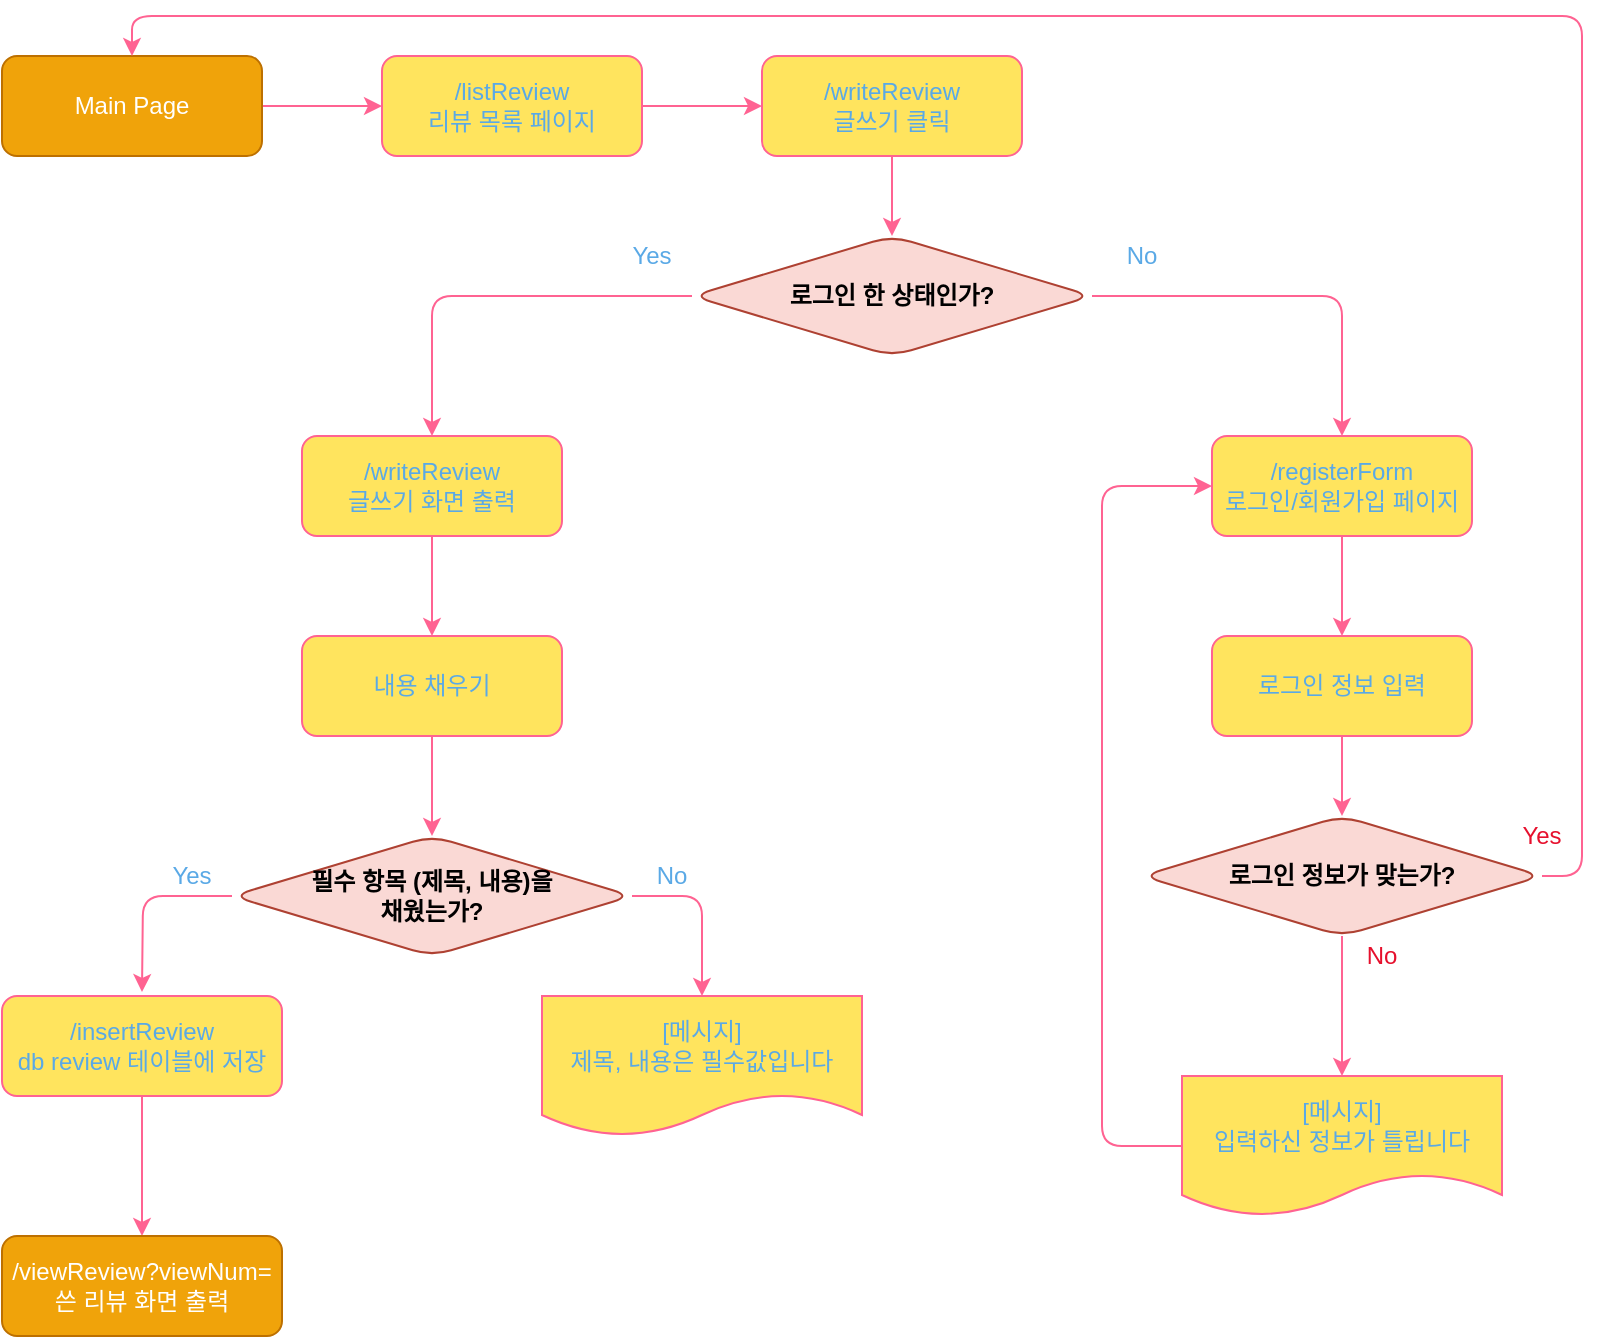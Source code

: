 <mxfile version="14.5.1" type="github">
  <diagram id="UY1_xnJlmm_mxKHXS37K" name="Page-1">
    <mxGraphModel dx="868" dy="1619" grid="1" gridSize="10" guides="1" tooltips="1" connect="1" arrows="1" fold="1" page="1" pageScale="1" pageWidth="827" pageHeight="1169" math="0" shadow="0">
      <root>
        <mxCell id="0" />
        <mxCell id="1" parent="0" />
        <mxCell id="xXubACW7Bdz9uAkp6EA7-20" value="" style="edgeStyle=orthogonalEdgeStyle;sketch=0;orthogonalLoop=1;jettySize=auto;html=1;strokeColor=#FF6392;fontColor=#5AA9E6;" edge="1" parent="1" source="xXubACW7Bdz9uAkp6EA7-1" target="xXubACW7Bdz9uAkp6EA7-2">
          <mxGeometry relative="1" as="geometry" />
        </mxCell>
        <mxCell id="xXubACW7Bdz9uAkp6EA7-1" value="Main Page" style="whiteSpace=wrap;html=1;rounded=1;fillColor=#f0a30a;strokeColor=#BD7000;fontColor=#ffffff;" vertex="1" parent="1">
          <mxGeometry x="30" y="-1080" width="130" height="50" as="geometry" />
        </mxCell>
        <mxCell id="xXubACW7Bdz9uAkp6EA7-21" value="" style="edgeStyle=orthogonalEdgeStyle;sketch=0;orthogonalLoop=1;jettySize=auto;html=1;strokeColor=#FF6392;fontColor=#5AA9E6;" edge="1" parent="1" source="xXubACW7Bdz9uAkp6EA7-2" target="xXubACW7Bdz9uAkp6EA7-3">
          <mxGeometry relative="1" as="geometry" />
        </mxCell>
        <mxCell id="xXubACW7Bdz9uAkp6EA7-2" value="/listReview&lt;br&gt;리뷰 목록 페이지" style="whiteSpace=wrap;html=1;rounded=1;fillColor=#FFE45E;strokeColor=#FF6392;fontColor=#5AA9E6;" vertex="1" parent="1">
          <mxGeometry x="220" y="-1080" width="130" height="50" as="geometry" />
        </mxCell>
        <mxCell id="xXubACW7Bdz9uAkp6EA7-22" value="" style="edgeStyle=orthogonalEdgeStyle;sketch=0;orthogonalLoop=1;jettySize=auto;html=1;strokeColor=#FF6392;fontColor=#5AA9E6;" edge="1" parent="1" source="xXubACW7Bdz9uAkp6EA7-3" target="xXubACW7Bdz9uAkp6EA7-4">
          <mxGeometry relative="1" as="geometry" />
        </mxCell>
        <mxCell id="xXubACW7Bdz9uAkp6EA7-3" value="/writeReview&lt;br&gt;글쓰기 클릭" style="whiteSpace=wrap;html=1;rounded=1;fillColor=#FFE45E;strokeColor=#FF6392;fontColor=#5AA9E6;" vertex="1" parent="1">
          <mxGeometry x="410" y="-1080" width="130" height="50" as="geometry" />
        </mxCell>
        <mxCell id="xXubACW7Bdz9uAkp6EA7-13" style="edgeStyle=orthogonalEdgeStyle;sketch=0;orthogonalLoop=1;jettySize=auto;html=1;exitX=0;exitY=0.5;exitDx=0;exitDy=0;entryX=0.5;entryY=0;entryDx=0;entryDy=0;strokeColor=#FF6392;fontColor=#5AA9E6;" edge="1" parent="1" source="xXubACW7Bdz9uAkp6EA7-4" target="xXubACW7Bdz9uAkp6EA7-5">
          <mxGeometry relative="1" as="geometry" />
        </mxCell>
        <mxCell id="xXubACW7Bdz9uAkp6EA7-14" style="edgeStyle=orthogonalEdgeStyle;sketch=0;orthogonalLoop=1;jettySize=auto;html=1;exitX=1;exitY=0.5;exitDx=0;exitDy=0;entryX=0.5;entryY=0;entryDx=0;entryDy=0;strokeColor=#FF6392;fontColor=#5AA9E6;" edge="1" parent="1" source="xXubACW7Bdz9uAkp6EA7-4" target="xXubACW7Bdz9uAkp6EA7-6">
          <mxGeometry relative="1" as="geometry" />
        </mxCell>
        <mxCell id="xXubACW7Bdz9uAkp6EA7-4" value="로그인 한 상태인가?" style="rhombus;whiteSpace=wrap;html=1;rounded=1;fillColor=#fad9d5;strokeColor=#ae4132;fontStyle=1" vertex="1" parent="1">
          <mxGeometry x="375" y="-990" width="200" height="60" as="geometry" />
        </mxCell>
        <mxCell id="xXubACW7Bdz9uAkp6EA7-23" value="" style="edgeStyle=orthogonalEdgeStyle;sketch=0;orthogonalLoop=1;jettySize=auto;html=1;strokeColor=#FF6392;fontColor=#5AA9E6;" edge="1" parent="1" source="xXubACW7Bdz9uAkp6EA7-5" target="xXubACW7Bdz9uAkp6EA7-7">
          <mxGeometry relative="1" as="geometry" />
        </mxCell>
        <mxCell id="xXubACW7Bdz9uAkp6EA7-5" value="/writeReview&lt;br&gt;글쓰기 화면 출력" style="whiteSpace=wrap;html=1;rounded=1;fillColor=#FFE45E;strokeColor=#FF6392;fontColor=#5AA9E6;" vertex="1" parent="1">
          <mxGeometry x="180" y="-890" width="130" height="50" as="geometry" />
        </mxCell>
        <mxCell id="xXubACW7Bdz9uAkp6EA7-24" value="" style="edgeStyle=orthogonalEdgeStyle;sketch=0;orthogonalLoop=1;jettySize=auto;html=1;strokeColor=#FF6392;fontColor=#5AA9E6;" edge="1" parent="1" source="xXubACW7Bdz9uAkp6EA7-6" target="xXubACW7Bdz9uAkp6EA7-15">
          <mxGeometry relative="1" as="geometry" />
        </mxCell>
        <mxCell id="xXubACW7Bdz9uAkp6EA7-6" value="/registerForm&lt;br&gt;로그인/회원가입 페이지" style="whiteSpace=wrap;html=1;rounded=1;fillColor=#FFE45E;strokeColor=#FF6392;fontColor=#5AA9E6;" vertex="1" parent="1">
          <mxGeometry x="635" y="-890" width="130" height="50" as="geometry" />
        </mxCell>
        <mxCell id="xXubACW7Bdz9uAkp6EA7-26" value="" style="edgeStyle=orthogonalEdgeStyle;sketch=0;orthogonalLoop=1;jettySize=auto;html=1;strokeColor=#FF6392;fontColor=#5AA9E6;" edge="1" parent="1" source="xXubACW7Bdz9uAkp6EA7-7" target="xXubACW7Bdz9uAkp6EA7-8">
          <mxGeometry relative="1" as="geometry" />
        </mxCell>
        <mxCell id="xXubACW7Bdz9uAkp6EA7-7" value="내용 채우기" style="whiteSpace=wrap;html=1;rounded=1;fillColor=#FFE45E;strokeColor=#FF6392;fontColor=#5AA9E6;" vertex="1" parent="1">
          <mxGeometry x="180" y="-790" width="130" height="50" as="geometry" />
        </mxCell>
        <mxCell id="xXubACW7Bdz9uAkp6EA7-27" style="edgeStyle=orthogonalEdgeStyle;sketch=0;orthogonalLoop=1;jettySize=auto;html=1;exitX=0;exitY=0.5;exitDx=0;exitDy=0;strokeColor=#FF6392;fontColor=#5AA9E6;" edge="1" parent="1" source="xXubACW7Bdz9uAkp6EA7-8">
          <mxGeometry relative="1" as="geometry">
            <mxPoint x="100" y="-612" as="targetPoint" />
          </mxGeometry>
        </mxCell>
        <mxCell id="xXubACW7Bdz9uAkp6EA7-28" style="edgeStyle=orthogonalEdgeStyle;sketch=0;orthogonalLoop=1;jettySize=auto;html=1;exitX=1;exitY=0.5;exitDx=0;exitDy=0;strokeColor=#FF6392;fontColor=#5AA9E6;" edge="1" parent="1" source="xXubACW7Bdz9uAkp6EA7-8" target="xXubACW7Bdz9uAkp6EA7-11">
          <mxGeometry relative="1" as="geometry" />
        </mxCell>
        <mxCell id="xXubACW7Bdz9uAkp6EA7-8" value="필수 항목 (제목, 내용)을&lt;br&gt;채웠는가?" style="rhombus;whiteSpace=wrap;html=1;rounded=1;fillColor=#fad9d5;strokeColor=#ae4132;fontStyle=1" vertex="1" parent="1">
          <mxGeometry x="145" y="-690" width="200" height="60" as="geometry" />
        </mxCell>
        <mxCell id="xXubACW7Bdz9uAkp6EA7-29" style="edgeStyle=orthogonalEdgeStyle;sketch=0;orthogonalLoop=1;jettySize=auto;html=1;exitX=0.5;exitY=1;exitDx=0;exitDy=0;entryX=0.5;entryY=0;entryDx=0;entryDy=0;strokeColor=#FF6392;fontColor=#5AA9E6;" edge="1" parent="1" source="xXubACW7Bdz9uAkp6EA7-9" target="xXubACW7Bdz9uAkp6EA7-12">
          <mxGeometry relative="1" as="geometry" />
        </mxCell>
        <mxCell id="xXubACW7Bdz9uAkp6EA7-9" value="/insertReview&lt;br&gt;db review 테이블에 저장" style="whiteSpace=wrap;html=1;rounded=1;fillColor=#FFE45E;strokeColor=#FF6392;fontColor=#5AA9E6;" vertex="1" parent="1">
          <mxGeometry x="30" y="-610" width="140" height="50" as="geometry" />
        </mxCell>
        <mxCell id="xXubACW7Bdz9uAkp6EA7-11" value="[메시지]&lt;br&gt;제목, 내용은 필수값입니다" style="shape=document;whiteSpace=wrap;html=1;boundedLbl=1;rounded=1;fillColor=#FFE45E;strokeColor=#FF6392;fontColor=#5AA9E6;" vertex="1" parent="1">
          <mxGeometry x="300" y="-610" width="160" height="70" as="geometry" />
        </mxCell>
        <mxCell id="xXubACW7Bdz9uAkp6EA7-12" value="/viewReview?viewNum=&lt;br&gt;쓴 리뷰 화면 출력" style="whiteSpace=wrap;html=1;rounded=1;fillColor=#f0a30a;strokeColor=#BD7000;fontColor=#ffffff;" vertex="1" parent="1">
          <mxGeometry x="30" y="-490" width="140" height="50" as="geometry" />
        </mxCell>
        <mxCell id="xXubACW7Bdz9uAkp6EA7-25" value="" style="edgeStyle=orthogonalEdgeStyle;sketch=0;orthogonalLoop=1;jettySize=auto;html=1;strokeColor=#FF6392;fontColor=#5AA9E6;" edge="1" parent="1" source="xXubACW7Bdz9uAkp6EA7-15" target="xXubACW7Bdz9uAkp6EA7-16">
          <mxGeometry relative="1" as="geometry" />
        </mxCell>
        <mxCell id="xXubACW7Bdz9uAkp6EA7-15" value="로그인 정보 입력" style="whiteSpace=wrap;html=1;rounded=1;fillColor=#FFE45E;strokeColor=#FF6392;fontColor=#5AA9E6;" vertex="1" parent="1">
          <mxGeometry x="635" y="-790" width="130" height="50" as="geometry" />
        </mxCell>
        <mxCell id="xXubACW7Bdz9uAkp6EA7-30" value="" style="edgeStyle=orthogonalEdgeStyle;sketch=0;orthogonalLoop=1;jettySize=auto;html=1;strokeColor=#FF6392;fontColor=#5AA9E6;" edge="1" parent="1" source="xXubACW7Bdz9uAkp6EA7-16" target="xXubACW7Bdz9uAkp6EA7-19">
          <mxGeometry relative="1" as="geometry" />
        </mxCell>
        <mxCell id="xXubACW7Bdz9uAkp6EA7-32" style="edgeStyle=orthogonalEdgeStyle;sketch=0;orthogonalLoop=1;jettySize=auto;html=1;exitX=1;exitY=0.5;exitDx=0;exitDy=0;entryX=0.5;entryY=0;entryDx=0;entryDy=0;strokeColor=#FF6392;fontColor=#5AA9E6;" edge="1" parent="1" source="xXubACW7Bdz9uAkp6EA7-16" target="xXubACW7Bdz9uAkp6EA7-1">
          <mxGeometry relative="1" as="geometry" />
        </mxCell>
        <mxCell id="xXubACW7Bdz9uAkp6EA7-16" value="로그인 정보가 맞는가?" style="rhombus;whiteSpace=wrap;html=1;rounded=1;fillColor=#fad9d5;strokeColor=#ae4132;fontStyle=1" vertex="1" parent="1">
          <mxGeometry x="600" y="-700" width="200" height="60" as="geometry" />
        </mxCell>
        <mxCell id="xXubACW7Bdz9uAkp6EA7-31" style="edgeStyle=orthogonalEdgeStyle;sketch=0;orthogonalLoop=1;jettySize=auto;html=1;entryX=0;entryY=0.5;entryDx=0;entryDy=0;exitX=0;exitY=0.5;exitDx=0;exitDy=0;strokeColor=#FF6392;fontColor=#5AA9E6;" edge="1" parent="1" source="xXubACW7Bdz9uAkp6EA7-19" target="xXubACW7Bdz9uAkp6EA7-6">
          <mxGeometry relative="1" as="geometry">
            <Array as="points">
              <mxPoint x="580" y="-535" />
              <mxPoint x="580" y="-865" />
            </Array>
          </mxGeometry>
        </mxCell>
        <mxCell id="xXubACW7Bdz9uAkp6EA7-19" value="[메시지]&lt;br&gt;입력하신 정보가 틀립니다" style="shape=document;whiteSpace=wrap;html=1;boundedLbl=1;rounded=1;fillColor=#FFE45E;strokeColor=#FF6392;fontColor=#5AA9E6;" vertex="1" parent="1">
          <mxGeometry x="620" y="-570" width="160" height="70" as="geometry" />
        </mxCell>
        <mxCell id="xXubACW7Bdz9uAkp6EA7-33" value="Yes" style="text;html=1;strokeColor=none;fillColor=none;align=center;verticalAlign=middle;whiteSpace=wrap;sketch=0;rounded=1;fontColor=#5AA9E6;" vertex="1" parent="1">
          <mxGeometry x="335" y="-990" width="40" height="20" as="geometry" />
        </mxCell>
        <mxCell id="xXubACW7Bdz9uAkp6EA7-36" value="No" style="text;html=1;strokeColor=none;fillColor=none;align=center;verticalAlign=middle;whiteSpace=wrap;sketch=0;rounded=1;fontColor=#5AA9E6;" vertex="1" parent="1">
          <mxGeometry x="580" y="-990" width="40" height="20" as="geometry" />
        </mxCell>
        <mxCell id="xXubACW7Bdz9uAkp6EA7-37" value="Yes" style="text;html=1;strokeColor=none;fillColor=none;align=center;verticalAlign=middle;whiteSpace=wrap;sketch=0;rounded=1;fontColor=#5AA9E6;" vertex="1" parent="1">
          <mxGeometry x="105" y="-680" width="40" height="20" as="geometry" />
        </mxCell>
        <mxCell id="xXubACW7Bdz9uAkp6EA7-38" value="No" style="text;html=1;strokeColor=none;fillColor=none;align=center;verticalAlign=middle;whiteSpace=wrap;sketch=0;rounded=1;fontColor=#5AA9E6;" vertex="1" parent="1">
          <mxGeometry x="345" y="-680" width="40" height="20" as="geometry" />
        </mxCell>
        <mxCell id="xXubACW7Bdz9uAkp6EA7-39" value="No" style="text;html=1;strokeColor=none;fillColor=none;align=center;verticalAlign=middle;whiteSpace=wrap;sketch=0;rounded=1;fontColor=#E6102D;" vertex="1" parent="1">
          <mxGeometry x="700" y="-640" width="40" height="20" as="geometry" />
        </mxCell>
        <mxCell id="xXubACW7Bdz9uAkp6EA7-40" value="Yes" style="text;html=1;strokeColor=none;fillColor=none;align=center;verticalAlign=middle;whiteSpace=wrap;sketch=0;rounded=1;fontColor=#E6102D;" vertex="1" parent="1">
          <mxGeometry x="780" y="-700" width="40" height="20" as="geometry" />
        </mxCell>
      </root>
    </mxGraphModel>
  </diagram>
</mxfile>
